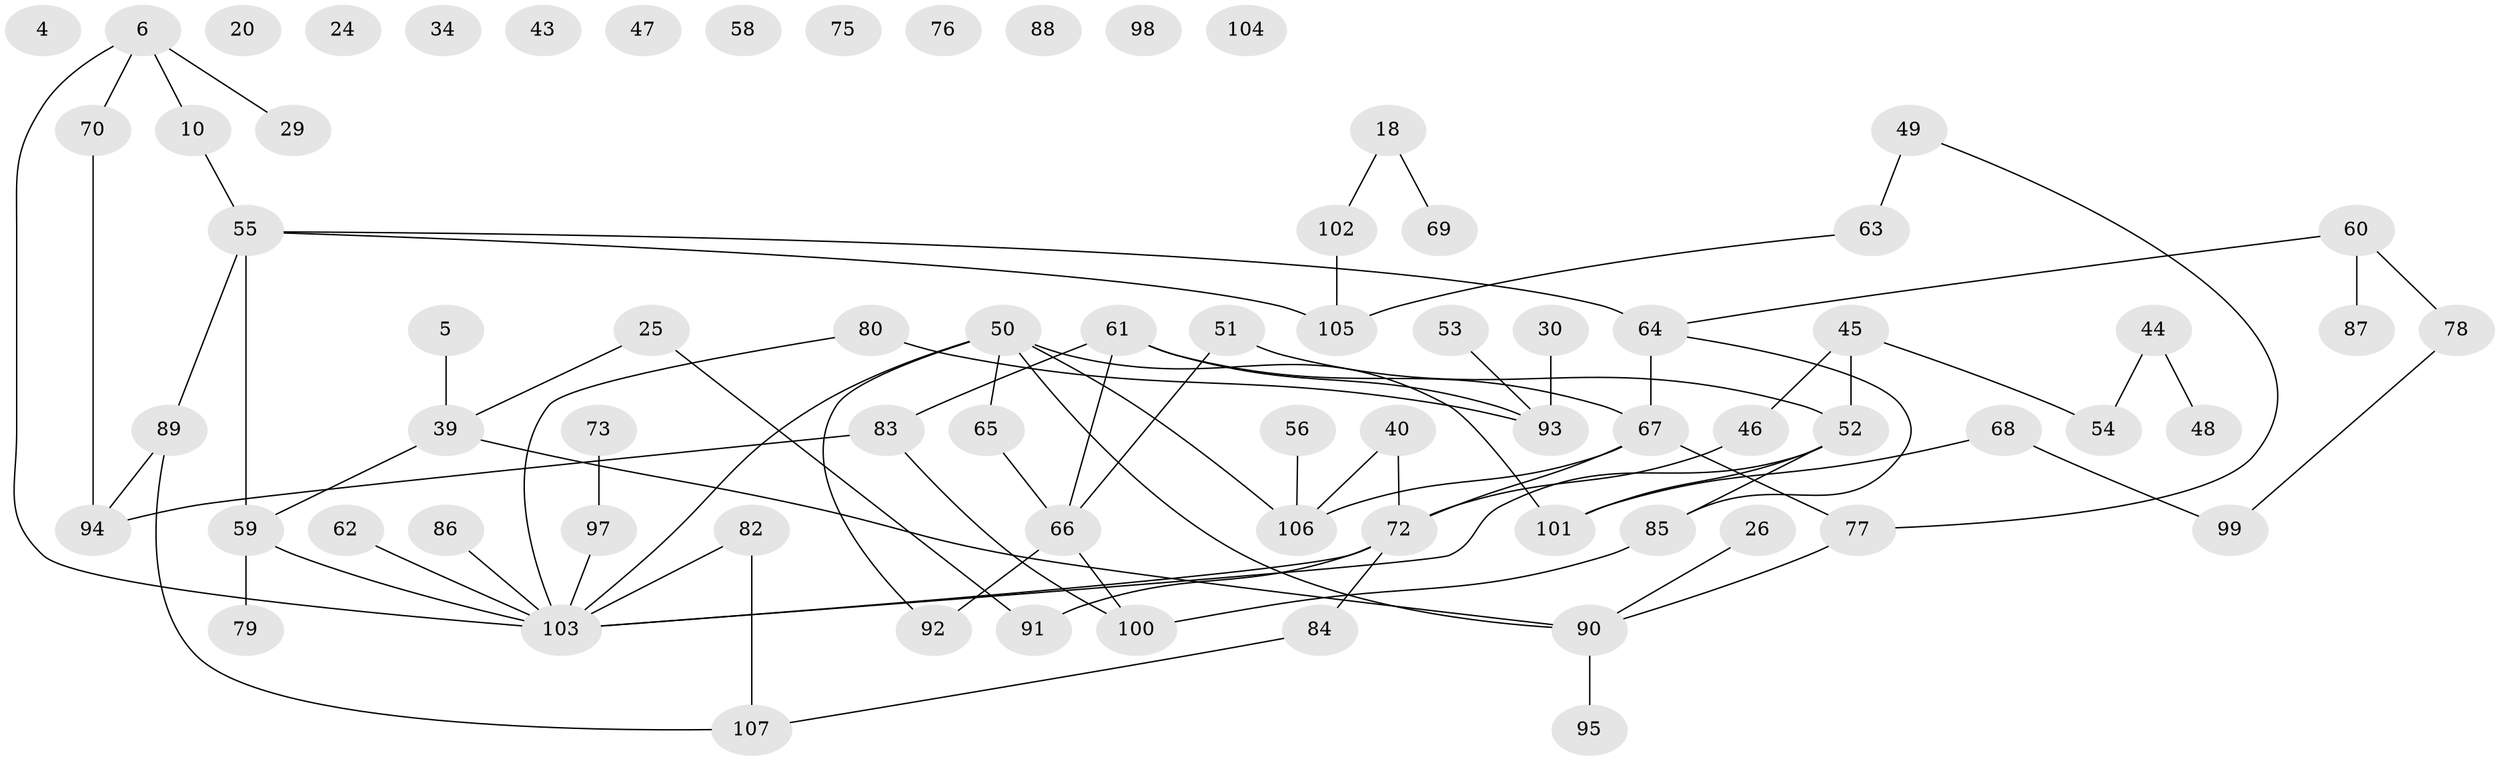 // original degree distribution, {2: 0.2616822429906542, 3: 0.27102803738317754, 0: 0.11214953271028037, 1: 0.19626168224299065, 4: 0.11214953271028037, 5: 0.028037383177570093, 6: 0.009345794392523364, 7: 0.009345794392523364}
// Generated by graph-tools (version 1.1) at 2025/43/03/04/25 21:43:02]
// undirected, 74 vertices, 83 edges
graph export_dot {
graph [start="1"]
  node [color=gray90,style=filled];
  4;
  5;
  6;
  10;
  18;
  20;
  24;
  25;
  26;
  29;
  30;
  34;
  39;
  40 [super="+31"];
  43;
  44;
  45;
  46;
  47;
  48;
  49;
  50;
  51;
  52 [super="+9+16"];
  53;
  54 [super="+19"];
  55 [super="+42"];
  56;
  58;
  59;
  60;
  61 [super="+37"];
  62;
  63;
  64 [super="+36+57"];
  65 [super="+2"];
  66 [super="+7"];
  67 [super="+12+32"];
  68;
  69;
  70;
  72 [super="+21+35"];
  73;
  75;
  76;
  77;
  78;
  79;
  80;
  82 [super="+41"];
  83 [super="+28+3+33"];
  84;
  85 [super="+14"];
  86;
  87;
  88;
  89;
  90 [super="+13"];
  91;
  92;
  93;
  94;
  95;
  97;
  98;
  99;
  100;
  101;
  102;
  103 [super="+81+71+96+27+38"];
  104;
  105;
  106 [super="+74"];
  107 [super="+8+22"];
  5 -- 39;
  6 -- 10;
  6 -- 29;
  6 -- 70;
  6 -- 103;
  10 -- 55;
  18 -- 69;
  18 -- 102;
  25 -- 39;
  25 -- 91;
  26 -- 90;
  30 -- 93;
  39 -- 59;
  39 -- 90;
  40 -- 106;
  40 -- 72;
  44 -- 48;
  44 -- 54;
  45 -- 46;
  45 -- 54;
  45 -- 52;
  46 -- 72;
  49 -- 63;
  49 -- 77;
  50 -- 90;
  50 -- 92;
  50 -- 101;
  50 -- 65;
  50 -- 106;
  50 -- 103;
  51 -- 66;
  51 -- 52;
  52 -- 85;
  52 -- 101;
  52 -- 103;
  53 -- 93;
  55 -- 59 [weight=2];
  55 -- 89;
  55 -- 64;
  55 -- 105;
  56 -- 106;
  59 -- 79;
  59 -- 103;
  60 -- 78;
  60 -- 87;
  60 -- 64;
  61 -- 67;
  61 -- 83;
  61 -- 66;
  61 -- 93;
  62 -- 103;
  63 -- 105;
  64 -- 67 [weight=2];
  64 -- 85;
  65 -- 66;
  66 -- 92;
  66 -- 100;
  67 -- 77 [weight=2];
  67 -- 106 [weight=2];
  67 -- 72;
  68 -- 99;
  68 -- 101;
  70 -- 94;
  72 -- 91;
  72 -- 103;
  72 -- 84;
  73 -- 97;
  77 -- 90;
  78 -- 99;
  80 -- 93;
  80 -- 103;
  82 -- 107;
  82 -- 103;
  83 -- 100;
  83 -- 94;
  84 -- 107;
  85 -- 100;
  86 -- 103;
  89 -- 94;
  89 -- 107;
  90 -- 95;
  97 -- 103;
  102 -- 105;
}
